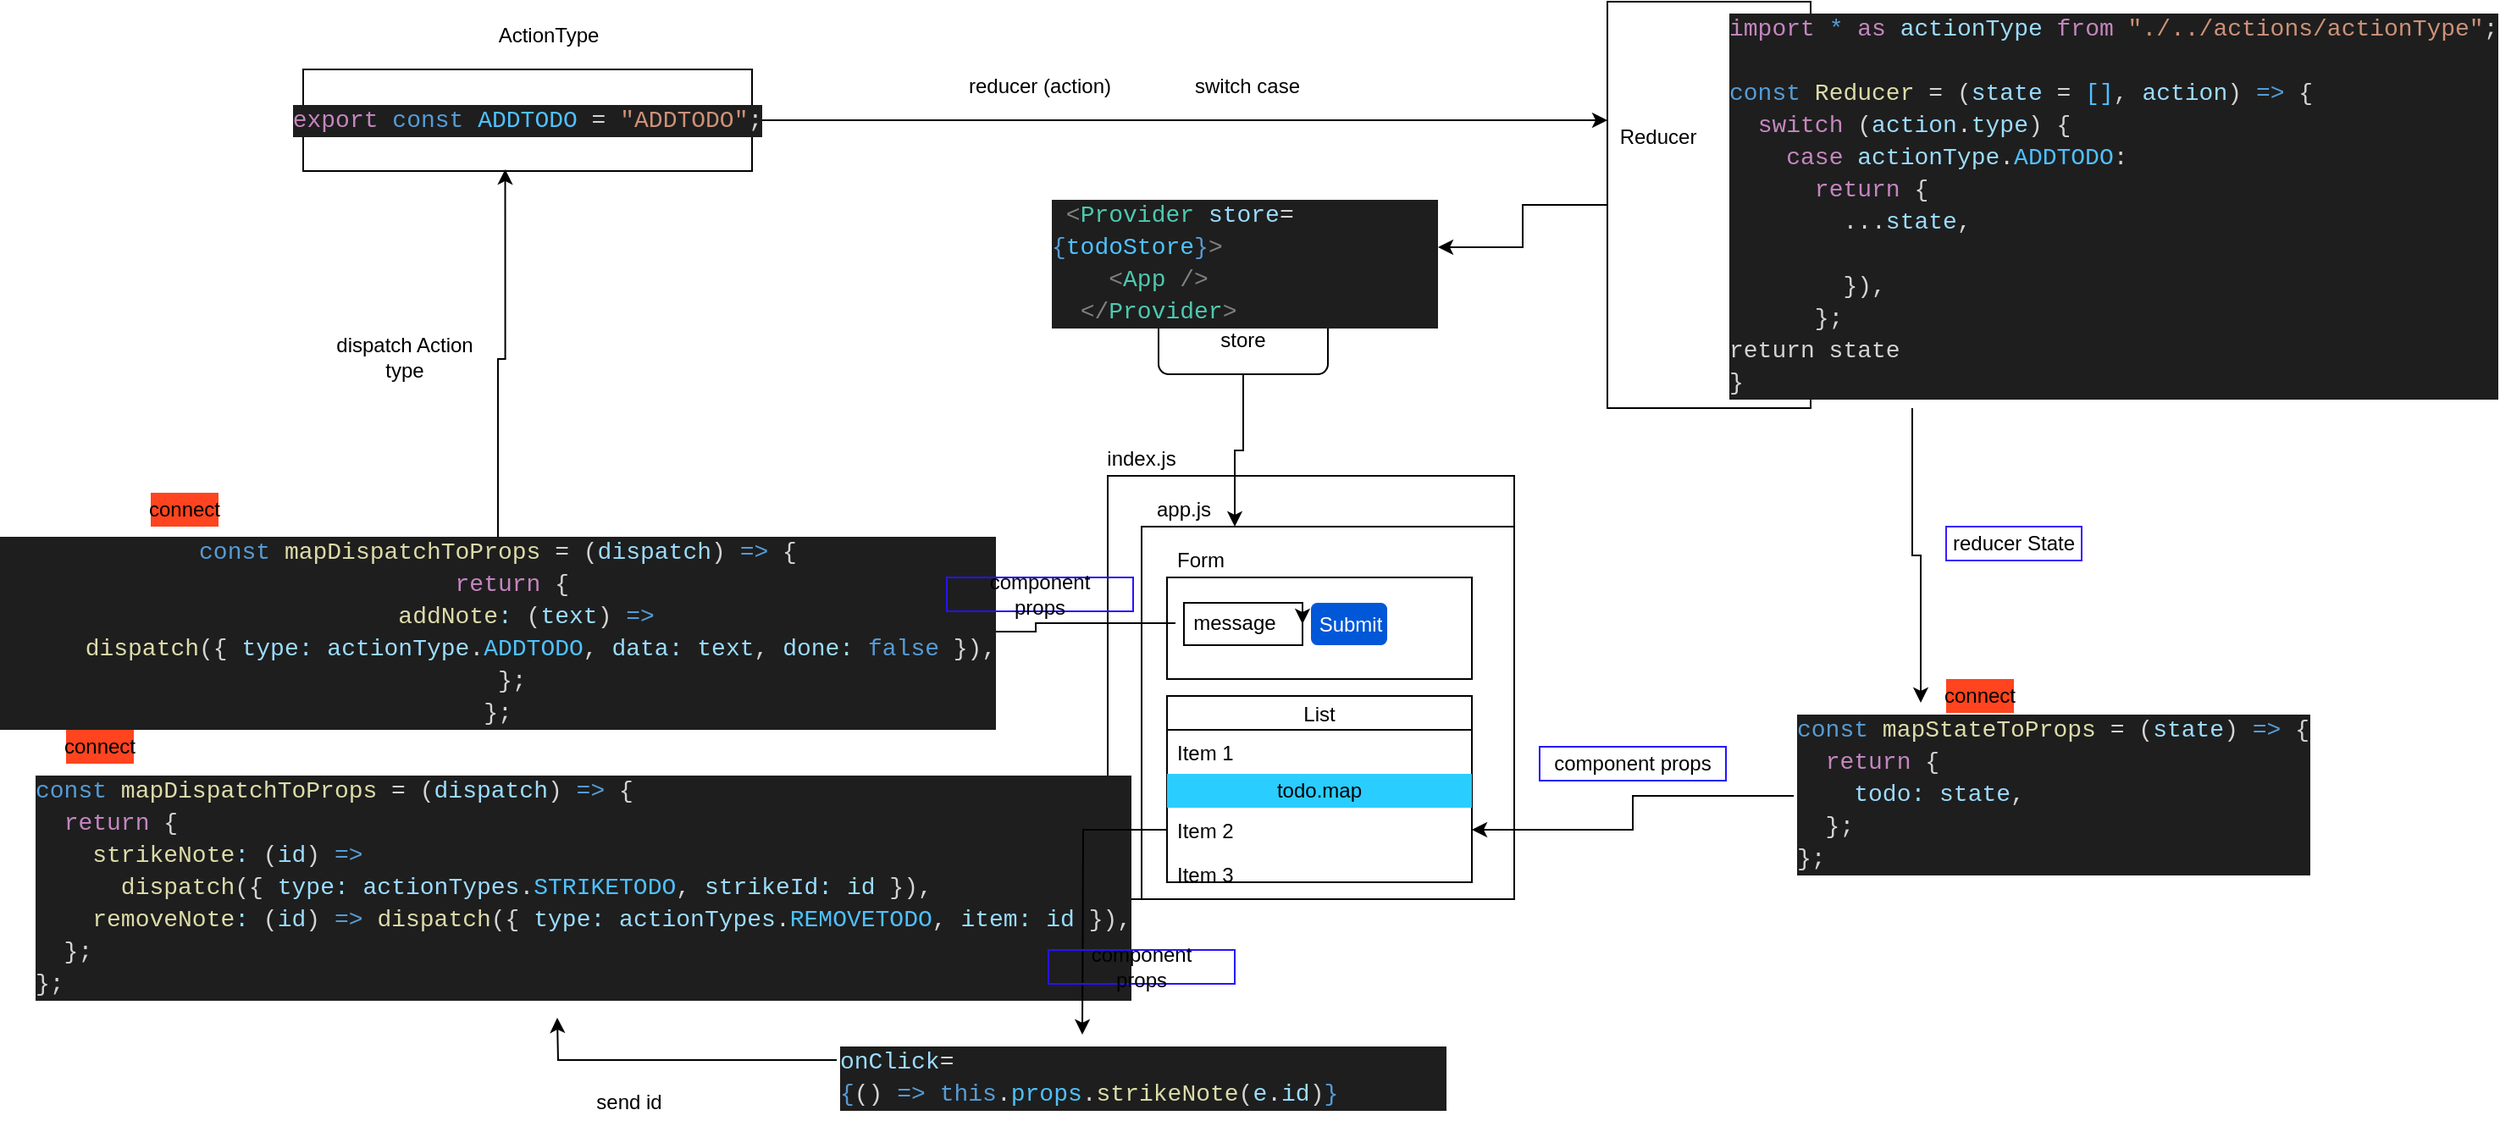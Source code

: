 <mxfile version="14.9.9" type="github">
  <diagram id="kYiNk3_wJEfteUyLFQxS" name="Page-1">
    <mxGraphModel dx="1355" dy="430" grid="1" gridSize="10" guides="1" tooltips="1" connect="1" arrows="1" fold="1" page="1" pageScale="1" pageWidth="850" pageHeight="1100" math="0" shadow="0">
      <root>
        <mxCell id="0" />
        <mxCell id="1" parent="0" />
        <mxCell id="trTj3YB6JXRlgHRLN5gU-16" value="" style="rounded=0;whiteSpace=wrap;html=1;" parent="1" vertex="1">
          <mxGeometry x="305" y="300" width="240" height="250" as="geometry" />
        </mxCell>
        <mxCell id="trTj3YB6JXRlgHRLN5gU-1" value="" style="whiteSpace=wrap;html=1;aspect=fixed;" parent="1" vertex="1">
          <mxGeometry x="325" y="330" width="220" height="220" as="geometry" />
        </mxCell>
        <mxCell id="trTj3YB6JXRlgHRLN5gU-2" value="" style="rounded=0;whiteSpace=wrap;html=1;" parent="1" vertex="1">
          <mxGeometry x="340" y="360" width="180" height="60" as="geometry" />
        </mxCell>
        <mxCell id="trTj3YB6JXRlgHRLN5gU-3" value="Form" style="text;html=1;strokeColor=none;fillColor=none;align=center;verticalAlign=middle;whiteSpace=wrap;rounded=0;" parent="1" vertex="1">
          <mxGeometry x="340" y="340" width="40" height="20" as="geometry" />
        </mxCell>
        <mxCell id="trTj3YB6JXRlgHRLN5gU-4" value="" style="rounded=0;whiteSpace=wrap;html=1;" parent="1" vertex="1">
          <mxGeometry x="350" y="375" width="70" height="25" as="geometry" />
        </mxCell>
        <mxCell id="trTj3YB6JXRlgHRLN5gU-5" value="Submit" style="rounded=1;fillColor=#0057D8;align=center;strokeColor=none;html=1;fontColor=#ffffff;fontSize=12" parent="1" vertex="1">
          <mxGeometry x="425" y="375" width="45" height="25" as="geometry" />
        </mxCell>
        <mxCell id="trTj3YB6JXRlgHRLN5gU-27" style="edgeStyle=orthogonalEdgeStyle;rounded=0;orthogonalLoop=1;jettySize=auto;html=1;entryX=1.021;entryY=0.5;entryDx=0;entryDy=0;entryPerimeter=0;" parent="1" source="trTj3YB6JXRlgHRLN5gU-7" target="trTj3YB6JXRlgHRLN5gU-26" edge="1">
          <mxGeometry relative="1" as="geometry" />
        </mxCell>
        <mxCell id="trTj3YB6JXRlgHRLN5gU-7" value="message" style="text;html=1;strokeColor=none;fillColor=none;align=center;verticalAlign=middle;whiteSpace=wrap;rounded=0;" parent="1" vertex="1">
          <mxGeometry x="345" y="375" width="70" height="24" as="geometry" />
        </mxCell>
        <mxCell id="trTj3YB6JXRlgHRLN5gU-8" style="edgeStyle=orthogonalEdgeStyle;rounded=0;orthogonalLoop=1;jettySize=auto;html=1;exitX=1;exitY=0;exitDx=0;exitDy=0;entryX=1;entryY=0.5;entryDx=0;entryDy=0;" parent="1" source="trTj3YB6JXRlgHRLN5gU-4" target="trTj3YB6JXRlgHRLN5gU-4" edge="1">
          <mxGeometry relative="1" as="geometry" />
        </mxCell>
        <mxCell id="trTj3YB6JXRlgHRLN5gU-11" value="List" style="swimlane;fontStyle=0;childLayout=stackLayout;horizontal=1;startSize=20;fillColor=none;horizontalStack=0;resizeParent=1;resizeParentMax=0;resizeLast=0;collapsible=1;marginBottom=0;" parent="1" vertex="1">
          <mxGeometry x="340" y="430" width="180" height="110" as="geometry">
            <mxRectangle x="350" y="290" width="50" height="26" as="alternateBounds" />
          </mxGeometry>
        </mxCell>
        <mxCell id="trTj3YB6JXRlgHRLN5gU-12" value="Item 1" style="text;strokeColor=none;fillColor=none;align=left;verticalAlign=top;spacingLeft=4;spacingRight=4;overflow=hidden;rotatable=0;points=[[0,0.5],[1,0.5]];portConstraint=eastwest;" parent="trTj3YB6JXRlgHRLN5gU-11" vertex="1">
          <mxGeometry y="20" width="180" height="26" as="geometry" />
        </mxCell>
        <mxCell id="trTj3YB6JXRlgHRLN5gU-47" value="todo.map" style="text;html=1;strokeColor=none;fillColor=#29CDFF;align=center;verticalAlign=middle;whiteSpace=wrap;rounded=0;" parent="trTj3YB6JXRlgHRLN5gU-11" vertex="1">
          <mxGeometry y="46" width="180" height="20" as="geometry" />
        </mxCell>
        <mxCell id="trTj3YB6JXRlgHRLN5gU-13" value="Item 2" style="text;strokeColor=none;fillColor=none;align=left;verticalAlign=top;spacingLeft=4;spacingRight=4;overflow=hidden;rotatable=0;points=[[0,0.5],[1,0.5]];portConstraint=eastwest;" parent="trTj3YB6JXRlgHRLN5gU-11" vertex="1">
          <mxGeometry y="66" width="180" height="26" as="geometry" />
        </mxCell>
        <mxCell id="trTj3YB6JXRlgHRLN5gU-14" value="Item 3" style="text;strokeColor=none;fillColor=none;align=left;verticalAlign=top;spacingLeft=4;spacingRight=4;overflow=hidden;rotatable=0;points=[[0,0.5],[1,0.5]];portConstraint=eastwest;" parent="trTj3YB6JXRlgHRLN5gU-11" vertex="1">
          <mxGeometry y="92" width="180" height="18" as="geometry" />
        </mxCell>
        <mxCell id="trTj3YB6JXRlgHRLN5gU-15" value="app.js" style="text;html=1;strokeColor=none;fillColor=none;align=center;verticalAlign=middle;whiteSpace=wrap;rounded=0;" parent="1" vertex="1">
          <mxGeometry x="330" y="310" width="40" height="20" as="geometry" />
        </mxCell>
        <mxCell id="trTj3YB6JXRlgHRLN5gU-17" value="index.js" style="text;html=1;strokeColor=none;fillColor=none;align=center;verticalAlign=middle;whiteSpace=wrap;rounded=0;" parent="1" vertex="1">
          <mxGeometry x="305" y="280" width="40" height="20" as="geometry" />
        </mxCell>
        <mxCell id="trTj3YB6JXRlgHRLN5gU-55" style="edgeStyle=orthogonalEdgeStyle;rounded=0;orthogonalLoop=1;jettySize=auto;html=1;entryX=0.25;entryY=0;entryDx=0;entryDy=0;" parent="1" source="trTj3YB6JXRlgHRLN5gU-18" target="trTj3YB6JXRlgHRLN5gU-1" edge="1">
          <mxGeometry relative="1" as="geometry" />
        </mxCell>
        <mxCell id="trTj3YB6JXRlgHRLN5gU-18" value="" style="rounded=1;whiteSpace=wrap;html=1;" parent="1" vertex="1">
          <mxGeometry x="335" y="200" width="100" height="40" as="geometry" />
        </mxCell>
        <mxCell id="trTj3YB6JXRlgHRLN5gU-19" value="store" style="text;html=1;strokeColor=none;fillColor=none;align=center;verticalAlign=middle;whiteSpace=wrap;rounded=0;" parent="1" vertex="1">
          <mxGeometry x="365" y="210" width="40" height="20" as="geometry" />
        </mxCell>
        <mxCell id="Sd8SSDtJ8KkauVvwcKU--1" style="edgeStyle=orthogonalEdgeStyle;rounded=0;orthogonalLoop=1;jettySize=auto;html=1;" edge="1" parent="1" source="trTj3YB6JXRlgHRLN5gU-21" target="trTj3YB6JXRlgHRLN5gU-34">
          <mxGeometry relative="1" as="geometry" />
        </mxCell>
        <mxCell id="trTj3YB6JXRlgHRLN5gU-21" value="" style="rounded=0;whiteSpace=wrap;html=1;" parent="1" vertex="1">
          <mxGeometry x="600" y="20" width="120" height="240" as="geometry" />
        </mxCell>
        <mxCell id="trTj3YB6JXRlgHRLN5gU-22" value="Reducer" style="text;html=1;strokeColor=none;fillColor=none;align=center;verticalAlign=middle;whiteSpace=wrap;rounded=0;" parent="1" vertex="1">
          <mxGeometry x="610" y="90" width="40" height="20" as="geometry" />
        </mxCell>
        <mxCell id="trTj3YB6JXRlgHRLN5gU-38" style="edgeStyle=orthogonalEdgeStyle;rounded=0;orthogonalLoop=1;jettySize=auto;html=1;exitX=1;exitY=0.5;exitDx=0;exitDy=0;" parent="1" source="trTj3YB6JXRlgHRLN5gU-23" edge="1">
          <mxGeometry relative="1" as="geometry">
            <mxPoint x="600" y="90" as="targetPoint" />
          </mxGeometry>
        </mxCell>
        <mxCell id="trTj3YB6JXRlgHRLN5gU-23" value="&#xa;&#xa;&lt;div style=&quot;color: rgb(212, 212, 212); background-color: rgb(30, 30, 30); font-family: consolas, &amp;quot;courier new&amp;quot;, monospace; font-weight: normal; font-size: 14px; line-height: 19px;&quot;&gt;&lt;div&gt;&lt;span style=&quot;color: #c586c0&quot;&gt;export&lt;/span&gt;&lt;span style=&quot;color: #d4d4d4&quot;&gt;&amp;nbsp;&lt;/span&gt;&lt;span style=&quot;color: #569cd6&quot;&gt;const&lt;/span&gt;&lt;span style=&quot;color: #d4d4d4&quot;&gt;&amp;nbsp;&lt;/span&gt;&lt;span style=&quot;color: #4fc1ff&quot;&gt;ADDTODO&lt;/span&gt;&lt;span style=&quot;color: #d4d4d4&quot;&gt;&amp;nbsp;=&amp;nbsp;&lt;/span&gt;&lt;span style=&quot;color: #ce9178&quot;&gt;&quot;ADDTODO&quot;&lt;/span&gt;&lt;span style=&quot;color: #d4d4d4&quot;&gt;;&lt;/span&gt;&lt;/div&gt;&lt;/div&gt;&#xa;&#xa;" style="rounded=0;whiteSpace=wrap;html=1;" parent="1" vertex="1">
          <mxGeometry x="-170" y="60" width="265" height="60" as="geometry" />
        </mxCell>
        <mxCell id="trTj3YB6JXRlgHRLN5gU-24" value="ActionType" style="text;html=1;strokeColor=none;fillColor=none;align=center;verticalAlign=middle;whiteSpace=wrap;rounded=0;" parent="1" vertex="1">
          <mxGeometry x="-45" y="30" width="40" height="20" as="geometry" />
        </mxCell>
        <mxCell id="trTj3YB6JXRlgHRLN5gU-29" style="edgeStyle=orthogonalEdgeStyle;rounded=0;orthogonalLoop=1;jettySize=auto;html=1;entryX=0.45;entryY=0.983;entryDx=0;entryDy=0;entryPerimeter=0;" parent="1" source="trTj3YB6JXRlgHRLN5gU-26" target="trTj3YB6JXRlgHRLN5gU-23" edge="1">
          <mxGeometry relative="1" as="geometry" />
        </mxCell>
        <mxCell id="trTj3YB6JXRlgHRLN5gU-26" value="&#xa;&#xa;&lt;div style=&quot;color: rgb(212, 212, 212); background-color: rgb(30, 30, 30); font-family: consolas, &amp;quot;courier new&amp;quot;, monospace; font-weight: normal; font-size: 14px; line-height: 19px;&quot;&gt;&lt;div&gt;&lt;span style=&quot;color: #569cd6&quot;&gt;const&lt;/span&gt;&lt;span style=&quot;color: #d4d4d4&quot;&gt;&amp;nbsp;&lt;/span&gt;&lt;span style=&quot;color: #dcdcaa&quot;&gt;mapDispatchToProps&lt;/span&gt;&lt;span style=&quot;color: #d4d4d4&quot;&gt;&amp;nbsp;=&amp;nbsp;(&lt;/span&gt;&lt;span style=&quot;color: #9cdcfe&quot;&gt;dispatch&lt;/span&gt;&lt;span style=&quot;color: #d4d4d4&quot;&gt;)&amp;nbsp;&lt;/span&gt;&lt;span style=&quot;color: #569cd6&quot;&gt;=&amp;gt;&lt;/span&gt;&lt;span style=&quot;color: #d4d4d4&quot;&gt;&amp;nbsp;{&lt;/span&gt;&lt;/div&gt;&lt;div&gt;&lt;span style=&quot;color: #d4d4d4&quot;&gt;&amp;nbsp;&amp;nbsp;&lt;/span&gt;&lt;span style=&quot;color: #c586c0&quot;&gt;return&lt;/span&gt;&lt;span style=&quot;color: #d4d4d4&quot;&gt;&amp;nbsp;{&lt;/span&gt;&lt;/div&gt;&lt;div&gt;&lt;span style=&quot;color: #d4d4d4&quot;&gt;&amp;nbsp;&amp;nbsp;&amp;nbsp;&amp;nbsp;&lt;/span&gt;&lt;span style=&quot;color: #dcdcaa&quot;&gt;addNote&lt;/span&gt;&lt;span style=&quot;color: #9cdcfe&quot;&gt;:&lt;/span&gt;&lt;span style=&quot;color: #d4d4d4&quot;&gt;&amp;nbsp;(&lt;/span&gt;&lt;span style=&quot;color: #9cdcfe&quot;&gt;text&lt;/span&gt;&lt;span style=&quot;color: #d4d4d4&quot;&gt;)&amp;nbsp;&lt;/span&gt;&lt;span style=&quot;color: #569cd6&quot;&gt;=&amp;gt;&lt;/span&gt;&lt;/div&gt;&lt;div&gt;&lt;span style=&quot;color: #d4d4d4&quot;&gt;&amp;nbsp;&amp;nbsp;&amp;nbsp;&amp;nbsp;&amp;nbsp;&amp;nbsp;&lt;/span&gt;&lt;span style=&quot;color: #dcdcaa&quot;&gt;dispatch&lt;/span&gt;&lt;span style=&quot;color: #d4d4d4&quot;&gt;({&amp;nbsp;&lt;/span&gt;&lt;span style=&quot;color: #9cdcfe&quot;&gt;type&lt;/span&gt;&lt;span style=&quot;color: #9cdcfe&quot;&gt;:&lt;/span&gt;&lt;span style=&quot;color: #d4d4d4&quot;&gt;&amp;nbsp;&lt;/span&gt;&lt;span style=&quot;color: #9cdcfe&quot;&gt;actionType&lt;/span&gt;&lt;span style=&quot;color: #d4d4d4&quot;&gt;.&lt;/span&gt;&lt;span style=&quot;color: #4fc1ff&quot;&gt;ADDTODO&lt;/span&gt;&lt;span style=&quot;color: #d4d4d4&quot;&gt;,&amp;nbsp;&lt;/span&gt;&lt;span style=&quot;color: #9cdcfe&quot;&gt;data&lt;/span&gt;&lt;span style=&quot;color: #9cdcfe&quot;&gt;:&lt;/span&gt;&lt;span style=&quot;color: #d4d4d4&quot;&gt;&amp;nbsp;&lt;/span&gt;&lt;span style=&quot;color: #9cdcfe&quot;&gt;text&lt;/span&gt;&lt;span style=&quot;color: #d4d4d4&quot;&gt;,&amp;nbsp;&lt;/span&gt;&lt;span style=&quot;color: #9cdcfe&quot;&gt;done&lt;/span&gt;&lt;span style=&quot;color: #9cdcfe&quot;&gt;:&lt;/span&gt;&lt;span style=&quot;color: #d4d4d4&quot;&gt;&amp;nbsp;&lt;/span&gt;&lt;span style=&quot;color: #569cd6&quot;&gt;false&lt;/span&gt;&lt;span style=&quot;color: #d4d4d4&quot;&gt;&amp;nbsp;}),&lt;/span&gt;&lt;/div&gt;&lt;div&gt;&lt;span style=&quot;color: #d4d4d4&quot;&gt;&amp;nbsp;&amp;nbsp;};&lt;/span&gt;&lt;/div&gt;&lt;div&gt;&lt;span style=&quot;color: #d4d4d4&quot;&gt;};&lt;/span&gt;&lt;/div&gt;&lt;/div&gt;&#xa;&#xa;" style="rounded=0;whiteSpace=wrap;html=1;" parent="1" vertex="1">
          <mxGeometry x="-290" y="342" width="470" height="100" as="geometry" />
        </mxCell>
        <mxCell id="trTj3YB6JXRlgHRLN5gU-30" value="dispatch Action type" style="text;html=1;strokeColor=none;fillColor=none;align=center;verticalAlign=middle;whiteSpace=wrap;rounded=0;" parent="1" vertex="1">
          <mxGeometry x="-160" y="220" width="100" height="20" as="geometry" />
        </mxCell>
        <mxCell id="trTj3YB6JXRlgHRLN5gU-34" value="&lt;div style=&quot;color: rgb(212, 212, 212); background-color: rgb(30, 30, 30); font-family: consolas, &amp;quot;courier new&amp;quot;, monospace; font-weight: normal; font-size: 14px; line-height: 19px;&quot;&gt;&lt;div&gt;&lt;span style=&quot;color: #d4d4d4&quot;&gt;&amp;nbsp;&lt;/span&gt;&lt;span style=&quot;color: #808080&quot;&gt;&amp;lt;&lt;/span&gt;&lt;span style=&quot;color: #4ec9b0&quot;&gt;Provider&lt;/span&gt;&lt;span style=&quot;color: #d4d4d4&quot;&gt;&amp;nbsp;&lt;/span&gt;&lt;span style=&quot;color: #9cdcfe&quot;&gt;store&lt;/span&gt;&lt;span style=&quot;color: #d4d4d4&quot;&gt;=&lt;/span&gt;&lt;span style=&quot;color: #569cd6&quot;&gt;{&lt;/span&gt;&lt;span style=&quot;color: #4fc1ff&quot;&gt;todoStore&lt;/span&gt;&lt;span style=&quot;color: #569cd6&quot;&gt;}&lt;/span&gt;&lt;span style=&quot;color: #808080&quot;&gt;&amp;gt;&lt;/span&gt;&lt;/div&gt;&lt;div&gt;&lt;span style=&quot;color: #d4d4d4&quot;&gt;&amp;nbsp;&amp;nbsp;&amp;nbsp;&amp;nbsp;&lt;/span&gt;&lt;span style=&quot;color: #808080&quot;&gt;&amp;lt;&lt;/span&gt;&lt;span style=&quot;color: #4ec9b0&quot;&gt;App&lt;/span&gt;&lt;span style=&quot;color: #d4d4d4&quot;&gt;&amp;nbsp;&lt;/span&gt;&lt;span style=&quot;color: #808080&quot;&gt;/&amp;gt;&lt;/span&gt;&lt;/div&gt;&lt;div&gt;&lt;span style=&quot;color: #d4d4d4&quot;&gt;&amp;nbsp;&amp;nbsp;&lt;/span&gt;&lt;span style=&quot;color: #808080&quot;&gt;&amp;lt;/&lt;/span&gt;&lt;span style=&quot;color: #4ec9b0&quot;&gt;Provider&lt;/span&gt;&lt;span style=&quot;color: #808080&quot;&gt;&amp;gt;&lt;/span&gt;&lt;/div&gt;&lt;/div&gt;" style="text;whiteSpace=wrap;html=1;" parent="1" vertex="1">
          <mxGeometry x="270" y="130" width="230" height="70" as="geometry" />
        </mxCell>
        <mxCell id="trTj3YB6JXRlgHRLN5gU-40" style="edgeStyle=orthogonalEdgeStyle;rounded=0;orthogonalLoop=1;jettySize=auto;html=1;exitX=0.25;exitY=1;exitDx=0;exitDy=0;entryX=0.25;entryY=0;entryDx=0;entryDy=0;" parent="1" source="trTj3YB6JXRlgHRLN5gU-35" target="trTj3YB6JXRlgHRLN5gU-36" edge="1">
          <mxGeometry relative="1" as="geometry" />
        </mxCell>
        <mxCell id="trTj3YB6JXRlgHRLN5gU-35" value="&lt;div style=&quot;background-color: rgb(30 , 30 , 30) ; font-family: &amp;#34;consolas&amp;#34; , &amp;#34;courier new&amp;#34; , monospace ; font-weight: normal ; font-size: 14px ; line-height: 19px&quot;&gt;&lt;div style=&quot;color: rgb(212 , 212 , 212)&quot;&gt;&lt;span style=&quot;color: #c586c0&quot;&gt;import&lt;/span&gt;&lt;span style=&quot;color: #d4d4d4&quot;&gt;&amp;nbsp;&lt;/span&gt;&lt;span style=&quot;color: #569cd6&quot;&gt;*&lt;/span&gt;&lt;span style=&quot;color: #d4d4d4&quot;&gt;&amp;nbsp;&lt;/span&gt;&lt;span style=&quot;color: #c586c0&quot;&gt;as&lt;/span&gt;&lt;span style=&quot;color: #d4d4d4&quot;&gt;&amp;nbsp;&lt;/span&gt;&lt;span style=&quot;color: #9cdcfe&quot;&gt;actionType&lt;/span&gt;&lt;span style=&quot;color: #d4d4d4&quot;&gt;&amp;nbsp;&lt;/span&gt;&lt;span style=&quot;color: #c586c0&quot;&gt;from&lt;/span&gt;&lt;span style=&quot;color: #d4d4d4&quot;&gt;&amp;nbsp;&lt;/span&gt;&lt;span style=&quot;color: #ce9178&quot;&gt;&quot;./../actions/actionType&quot;&lt;/span&gt;&lt;span style=&quot;color: #d4d4d4&quot;&gt;;&lt;/span&gt;&lt;/div&gt;&lt;br&gt;&lt;div&gt;&lt;span style=&quot;color: rgb(86 , 156 , 214)&quot;&gt;const&lt;/span&gt;&lt;span style=&quot;color: rgb(212 , 212 , 212)&quot;&gt;&amp;nbsp;&lt;/span&gt;&lt;span style=&quot;color: rgb(220 , 220 , 170)&quot;&gt;Reducer&lt;/span&gt;&lt;span style=&quot;color: rgb(212 , 212 , 212)&quot;&gt;&amp;nbsp;=&amp;nbsp;(&lt;/span&gt;&lt;span style=&quot;color: rgb(156 , 220 , 254)&quot;&gt;state&lt;/span&gt;&lt;span style=&quot;color: rgb(212 , 212 , 212)&quot;&gt;&amp;nbsp;= &lt;/span&gt;&lt;font color=&quot;#4fc1ff&quot;&gt;[]&lt;/font&gt;&lt;span style=&quot;color: rgb(212 , 212 , 212)&quot;&gt;,&amp;nbsp;&lt;/span&gt;&lt;span style=&quot;color: rgb(156 , 220 , 254)&quot;&gt;action&lt;/span&gt;&lt;span style=&quot;color: rgb(212 , 212 , 212)&quot;&gt;)&amp;nbsp;&lt;/span&gt;&lt;span style=&quot;color: rgb(86 , 156 , 214)&quot;&gt;=&amp;gt;&lt;/span&gt;&lt;span style=&quot;color: rgb(212 , 212 , 212)&quot;&gt;&amp;nbsp;{&lt;/span&gt;&lt;/div&gt;&lt;div style=&quot;color: rgb(212 , 212 , 212)&quot;&gt;&lt;span style=&quot;color: #d4d4d4&quot;&gt;&amp;nbsp;&amp;nbsp;&lt;/span&gt;&lt;span style=&quot;color: #c586c0&quot;&gt;switch&lt;/span&gt;&lt;span style=&quot;color: #d4d4d4&quot;&gt;&amp;nbsp;(&lt;/span&gt;&lt;span style=&quot;color: #9cdcfe&quot;&gt;action&lt;/span&gt;&lt;span style=&quot;color: #d4d4d4&quot;&gt;.&lt;/span&gt;&lt;span style=&quot;color: #9cdcfe&quot;&gt;type&lt;/span&gt;&lt;span style=&quot;color: #d4d4d4&quot;&gt;)&amp;nbsp;{&lt;/span&gt;&lt;/div&gt;&lt;div style=&quot;color: rgb(212 , 212 , 212)&quot;&gt;&lt;span style=&quot;color: #d4d4d4&quot;&gt;&amp;nbsp;&amp;nbsp;&amp;nbsp;&amp;nbsp;&lt;/span&gt;&lt;span style=&quot;color: #c586c0&quot;&gt;case&lt;/span&gt;&lt;span style=&quot;color: #d4d4d4&quot;&gt;&amp;nbsp;&lt;/span&gt;&lt;span style=&quot;color: #9cdcfe&quot;&gt;actionType&lt;/span&gt;&lt;span style=&quot;color: #d4d4d4&quot;&gt;.&lt;/span&gt;&lt;span style=&quot;color: #4fc1ff&quot;&gt;ADDTODO&lt;/span&gt;&lt;span style=&quot;color: #d4d4d4&quot;&gt;:&lt;/span&gt;&lt;/div&gt;&lt;div style=&quot;color: rgb(212 , 212 , 212)&quot;&gt;&lt;span style=&quot;color: #d4d4d4&quot;&gt;&amp;nbsp;&amp;nbsp;&amp;nbsp;&amp;nbsp;&amp;nbsp;&amp;nbsp;&lt;/span&gt;&lt;span style=&quot;color: #c586c0&quot;&gt;return&lt;/span&gt;&lt;span style=&quot;color: #d4d4d4&quot;&gt;&amp;nbsp;{&lt;/span&gt;&lt;/div&gt;&lt;div style=&quot;color: rgb(212 , 212 , 212)&quot;&gt;&lt;span style=&quot;color: #d4d4d4&quot;&gt;&amp;nbsp;&amp;nbsp;&amp;nbsp;&amp;nbsp;&amp;nbsp;&amp;nbsp;&amp;nbsp;&amp;nbsp;...&lt;/span&gt;&lt;span style=&quot;color: #9cdcfe&quot;&gt;state&lt;/span&gt;&lt;span style=&quot;color: #d4d4d4&quot;&gt;,&lt;/span&gt;&lt;/div&gt;&lt;div style=&quot;color: rgb(212 , 212 , 212)&quot;&gt;&lt;span style=&quot;color: #d4d4d4&quot;&gt;&amp;nbsp;&amp;nbsp;&amp;nbsp;&amp;nbsp;&amp;nbsp;&amp;nbsp;&amp;nbsp;&amp;nbsp;&lt;/span&gt;&lt;/div&gt;&lt;div style=&quot;color: rgb(212 , 212 , 212)&quot;&gt;&lt;span style=&quot;color: #d4d4d4&quot;&gt;&amp;nbsp;&amp;nbsp;&amp;nbsp;&amp;nbsp;&amp;nbsp;&amp;nbsp;&amp;nbsp;&amp;nbsp;}),&lt;/span&gt;&lt;/div&gt;&lt;div style=&quot;color: rgb(212 , 212 , 212)&quot;&gt;&lt;span style=&quot;color: #d4d4d4&quot;&gt;&amp;nbsp;&amp;nbsp;&amp;nbsp;&amp;nbsp;&amp;nbsp;&amp;nbsp;};&lt;/span&gt;&lt;/div&gt;&lt;div style=&quot;color: rgb(212 , 212 , 212)&quot;&gt;&lt;span style=&quot;color: #d4d4d4&quot;&gt;return state&lt;/span&gt;&lt;/div&gt;&lt;div style=&quot;color: rgb(212 , 212 , 212)&quot;&gt;&lt;span style=&quot;color: #d4d4d4&quot;&gt;}&lt;/span&gt;&lt;/div&gt;&lt;/div&gt;" style="text;whiteSpace=wrap;html=1;" parent="1" vertex="1">
          <mxGeometry x="670" y="20" width="440" height="240" as="geometry" />
        </mxCell>
        <mxCell id="trTj3YB6JXRlgHRLN5gU-37" style="edgeStyle=orthogonalEdgeStyle;rounded=0;orthogonalLoop=1;jettySize=auto;html=1;entryX=1;entryY=0.5;entryDx=0;entryDy=0;" parent="1" source="trTj3YB6JXRlgHRLN5gU-36" target="trTj3YB6JXRlgHRLN5gU-13" edge="1">
          <mxGeometry relative="1" as="geometry" />
        </mxCell>
        <mxCell id="trTj3YB6JXRlgHRLN5gU-36" value="&lt;div style=&quot;color: rgb(212 , 212 , 212) ; background-color: rgb(30 , 30 , 30) ; font-family: &amp;#34;consolas&amp;#34; , &amp;#34;courier new&amp;#34; , monospace ; font-weight: normal ; font-size: 14px ; line-height: 19px&quot;&gt;&lt;div&gt;&lt;span style=&quot;color: #569cd6&quot;&gt;const&lt;/span&gt;&lt;span style=&quot;color: #d4d4d4&quot;&gt;&amp;nbsp;&lt;/span&gt;&lt;span style=&quot;color: #dcdcaa&quot;&gt;mapStateToProps&lt;/span&gt;&lt;span style=&quot;color: #d4d4d4&quot;&gt;&amp;nbsp;=&amp;nbsp;(&lt;/span&gt;&lt;span style=&quot;color: #9cdcfe&quot;&gt;state&lt;/span&gt;&lt;span style=&quot;color: #d4d4d4&quot;&gt;)&amp;nbsp;&lt;/span&gt;&lt;span style=&quot;color: #569cd6&quot;&gt;=&amp;gt;&lt;/span&gt;&lt;span style=&quot;color: #d4d4d4&quot;&gt;&amp;nbsp;{&lt;/span&gt;&lt;/div&gt;&lt;div&gt;&lt;span style=&quot;color: #d4d4d4&quot;&gt;&amp;nbsp;&amp;nbsp;&lt;/span&gt;&lt;span style=&quot;color: #c586c0&quot;&gt;return&lt;/span&gt;&lt;span style=&quot;color: #d4d4d4&quot;&gt;&amp;nbsp;{&lt;/span&gt;&lt;/div&gt;&lt;div&gt;&lt;span style=&quot;color: #d4d4d4&quot;&gt;&amp;nbsp;&amp;nbsp;&amp;nbsp;&amp;nbsp;&lt;/span&gt;&lt;span style=&quot;color: #9cdcfe&quot;&gt;todo&lt;/span&gt;&lt;span style=&quot;color: #9cdcfe&quot;&gt;:&lt;/span&gt;&lt;span style=&quot;color: #d4d4d4&quot;&gt;&amp;nbsp;&lt;/span&gt;&lt;span style=&quot;color: #9cdcfe&quot;&gt;state&lt;/span&gt;&lt;span style=&quot;color: #d4d4d4&quot;&gt;,&lt;/span&gt;&lt;/div&gt;&lt;div&gt;&lt;span style=&quot;color: #d4d4d4&quot;&gt;&amp;nbsp;&amp;nbsp;};&lt;/span&gt;&lt;/div&gt;&lt;div&gt;&lt;span style=&quot;color: #d4d4d4&quot;&gt;};&lt;/span&gt;&lt;/div&gt;&lt;/div&gt;" style="text;whiteSpace=wrap;html=1;" parent="1" vertex="1">
          <mxGeometry x="710" y="434" width="300" height="110" as="geometry" />
        </mxCell>
        <mxCell id="trTj3YB6JXRlgHRLN5gU-39" value="connect" style="text;html=1;strokeColor=none;fillColor=#FF441F;align=center;verticalAlign=middle;whiteSpace=wrap;rounded=0;" parent="1" vertex="1">
          <mxGeometry x="800" y="420" width="40" height="20" as="geometry" />
        </mxCell>
        <mxCell id="trTj3YB6JXRlgHRLN5gU-41" value="reducer State" style="text;html=1;strokeColor=#3819FF;fillColor=none;align=center;verticalAlign=middle;whiteSpace=wrap;rounded=0;" parent="1" vertex="1">
          <mxGeometry x="800" y="330" width="80" height="20" as="geometry" />
        </mxCell>
        <mxCell id="trTj3YB6JXRlgHRLN5gU-42" value="component props" style="text;html=1;strokeColor=#2414FF;fillColor=none;align=center;verticalAlign=middle;whiteSpace=wrap;rounded=0;" parent="1" vertex="1">
          <mxGeometry x="560" y="460" width="110" height="20" as="geometry" />
        </mxCell>
        <mxCell id="trTj3YB6JXRlgHRLN5gU-43" value="connect" style="text;html=1;strokeColor=none;fillColor=#FF441F;align=center;verticalAlign=middle;whiteSpace=wrap;rounded=0;" parent="1" vertex="1">
          <mxGeometry x="-260" y="310" width="40" height="20" as="geometry" />
        </mxCell>
        <mxCell id="trTj3YB6JXRlgHRLN5gU-44" value="component &lt;br&gt;props" style="text;html=1;strokeColor=#2414FF;fillColor=none;align=center;verticalAlign=middle;whiteSpace=wrap;rounded=0;" parent="1" vertex="1">
          <mxGeometry x="210" y="360" width="110" height="20" as="geometry" />
        </mxCell>
        <mxCell id="trTj3YB6JXRlgHRLN5gU-45" value="reducer (action)" style="text;html=1;strokeColor=none;fillColor=none;align=center;verticalAlign=middle;whiteSpace=wrap;rounded=0;" parent="1" vertex="1">
          <mxGeometry x="220" y="60" width="90" height="20" as="geometry" />
        </mxCell>
        <mxCell id="trTj3YB6JXRlgHRLN5gU-46" value="switch case" style="text;html=1;strokeColor=none;fillColor=none;align=center;verticalAlign=middle;whiteSpace=wrap;rounded=0;" parent="1" vertex="1">
          <mxGeometry x="345" y="60" width="85" height="20" as="geometry" />
        </mxCell>
        <mxCell id="trTj3YB6JXRlgHRLN5gU-48" value="&lt;div style=&quot;color: rgb(212, 212, 212); background-color: rgb(30, 30, 30); font-family: consolas, &amp;quot;courier new&amp;quot;, monospace; font-weight: normal; font-size: 14px; line-height: 19px;&quot;&gt;&lt;div&gt;&lt;span style=&quot;color: #569cd6&quot;&gt;const&lt;/span&gt;&lt;span style=&quot;color: #d4d4d4&quot;&gt;&amp;nbsp;&lt;/span&gt;&lt;span style=&quot;color: #dcdcaa&quot;&gt;mapDispatchToProps&lt;/span&gt;&lt;span style=&quot;color: #d4d4d4&quot;&gt;&amp;nbsp;=&amp;nbsp;(&lt;/span&gt;&lt;span style=&quot;color: #9cdcfe&quot;&gt;dispatch&lt;/span&gt;&lt;span style=&quot;color: #d4d4d4&quot;&gt;)&amp;nbsp;&lt;/span&gt;&lt;span style=&quot;color: #569cd6&quot;&gt;=&amp;gt;&lt;/span&gt;&lt;span style=&quot;color: #d4d4d4&quot;&gt;&amp;nbsp;{&lt;/span&gt;&lt;/div&gt;&lt;div&gt;&lt;span style=&quot;color: #d4d4d4&quot;&gt;&amp;nbsp;&amp;nbsp;&lt;/span&gt;&lt;span style=&quot;color: #c586c0&quot;&gt;return&lt;/span&gt;&lt;span style=&quot;color: #d4d4d4&quot;&gt;&amp;nbsp;{&lt;/span&gt;&lt;/div&gt;&lt;div&gt;&lt;span style=&quot;color: #d4d4d4&quot;&gt;&amp;nbsp;&amp;nbsp;&amp;nbsp;&amp;nbsp;&lt;/span&gt;&lt;span style=&quot;color: #dcdcaa&quot;&gt;strikeNote&lt;/span&gt;&lt;span style=&quot;color: #9cdcfe&quot;&gt;:&lt;/span&gt;&lt;span style=&quot;color: #d4d4d4&quot;&gt;&amp;nbsp;(&lt;/span&gt;&lt;span style=&quot;color: #9cdcfe&quot;&gt;id&lt;/span&gt;&lt;span style=&quot;color: #d4d4d4&quot;&gt;)&amp;nbsp;&lt;/span&gt;&lt;span style=&quot;color: #569cd6&quot;&gt;=&amp;gt;&lt;/span&gt;&lt;/div&gt;&lt;div&gt;&lt;span style=&quot;color: #d4d4d4&quot;&gt;&amp;nbsp;&amp;nbsp;&amp;nbsp;&amp;nbsp;&amp;nbsp;&amp;nbsp;&lt;/span&gt;&lt;span style=&quot;color: #dcdcaa&quot;&gt;dispatch&lt;/span&gt;&lt;span style=&quot;color: #d4d4d4&quot;&gt;({&amp;nbsp;&lt;/span&gt;&lt;span style=&quot;color: #9cdcfe&quot;&gt;type&lt;/span&gt;&lt;span style=&quot;color: #9cdcfe&quot;&gt;:&lt;/span&gt;&lt;span style=&quot;color: #d4d4d4&quot;&gt;&amp;nbsp;&lt;/span&gt;&lt;span style=&quot;color: #9cdcfe&quot;&gt;actionTypes&lt;/span&gt;&lt;span style=&quot;color: #d4d4d4&quot;&gt;.&lt;/span&gt;&lt;span style=&quot;color: #4fc1ff&quot;&gt;STRIKETODO&lt;/span&gt;&lt;span style=&quot;color: #d4d4d4&quot;&gt;,&amp;nbsp;&lt;/span&gt;&lt;span style=&quot;color: #9cdcfe&quot;&gt;strikeId&lt;/span&gt;&lt;span style=&quot;color: #9cdcfe&quot;&gt;:&lt;/span&gt;&lt;span style=&quot;color: #d4d4d4&quot;&gt;&amp;nbsp;&lt;/span&gt;&lt;span style=&quot;color: #9cdcfe&quot;&gt;id&lt;/span&gt;&lt;span style=&quot;color: #d4d4d4&quot;&gt;&amp;nbsp;}),&lt;/span&gt;&lt;/div&gt;&lt;div&gt;&lt;span style=&quot;color: #d4d4d4&quot;&gt;&amp;nbsp;&amp;nbsp;&amp;nbsp;&amp;nbsp;&lt;/span&gt;&lt;span style=&quot;color: #dcdcaa&quot;&gt;removeNote&lt;/span&gt;&lt;span style=&quot;color: #9cdcfe&quot;&gt;:&lt;/span&gt;&lt;span style=&quot;color: #d4d4d4&quot;&gt;&amp;nbsp;(&lt;/span&gt;&lt;span style=&quot;color: #9cdcfe&quot;&gt;id&lt;/span&gt;&lt;span style=&quot;color: #d4d4d4&quot;&gt;)&amp;nbsp;&lt;/span&gt;&lt;span style=&quot;color: #569cd6&quot;&gt;=&amp;gt;&lt;/span&gt;&lt;span style=&quot;color: #d4d4d4&quot;&gt;&amp;nbsp;&lt;/span&gt;&lt;span style=&quot;color: #dcdcaa&quot;&gt;dispatch&lt;/span&gt;&lt;span style=&quot;color: #d4d4d4&quot;&gt;({&amp;nbsp;&lt;/span&gt;&lt;span style=&quot;color: #9cdcfe&quot;&gt;type&lt;/span&gt;&lt;span style=&quot;color: #9cdcfe&quot;&gt;:&lt;/span&gt;&lt;span style=&quot;color: #d4d4d4&quot;&gt;&amp;nbsp;&lt;/span&gt;&lt;span style=&quot;color: #9cdcfe&quot;&gt;actionTypes&lt;/span&gt;&lt;span style=&quot;color: #d4d4d4&quot;&gt;.&lt;/span&gt;&lt;span style=&quot;color: #4fc1ff&quot;&gt;REMOVETODO&lt;/span&gt;&lt;span style=&quot;color: #d4d4d4&quot;&gt;,&amp;nbsp;&lt;/span&gt;&lt;span style=&quot;color: #9cdcfe&quot;&gt;item&lt;/span&gt;&lt;span style=&quot;color: #9cdcfe&quot;&gt;:&lt;/span&gt;&lt;span style=&quot;color: #d4d4d4&quot;&gt;&amp;nbsp;&lt;/span&gt;&lt;span style=&quot;color: #9cdcfe&quot;&gt;id&lt;/span&gt;&lt;span style=&quot;color: #d4d4d4&quot;&gt;&amp;nbsp;}),&lt;/span&gt;&lt;/div&gt;&lt;div&gt;&lt;span style=&quot;color: #d4d4d4&quot;&gt;&amp;nbsp;&amp;nbsp;};&lt;/span&gt;&lt;/div&gt;&lt;div&gt;&lt;span style=&quot;color: #d4d4d4&quot;&gt;};&lt;/span&gt;&lt;/div&gt;&lt;/div&gt;" style="text;whiteSpace=wrap;html=1;" parent="1" vertex="1">
          <mxGeometry x="-330" y="470" width="600" height="140" as="geometry" />
        </mxCell>
        <mxCell id="trTj3YB6JXRlgHRLN5gU-52" style="edgeStyle=orthogonalEdgeStyle;rounded=0;orthogonalLoop=1;jettySize=auto;html=1;" parent="1" source="trTj3YB6JXRlgHRLN5gU-50" edge="1">
          <mxGeometry relative="1" as="geometry">
            <mxPoint x="-20" y="620" as="targetPoint" />
          </mxGeometry>
        </mxCell>
        <mxCell id="trTj3YB6JXRlgHRLN5gU-50" value="&lt;div style=&quot;color: rgb(212 , 212 , 212) ; background-color: rgb(30 , 30 , 30) ; font-family: &amp;#34;consolas&amp;#34; , &amp;#34;courier new&amp;#34; , monospace ; font-weight: normal ; font-size: 14px ; line-height: 19px&quot;&gt;&lt;div&gt;&lt;span style=&quot;color: #9cdcfe&quot;&gt;onClick&lt;/span&gt;&lt;span style=&quot;color: #d4d4d4&quot;&gt;=&lt;/span&gt;&lt;span style=&quot;color: #569cd6&quot;&gt;{&lt;/span&gt;&lt;span style=&quot;color: #d4d4d4&quot;&gt;()&amp;nbsp;&lt;/span&gt;&lt;span style=&quot;color: #569cd6&quot;&gt;=&amp;gt;&lt;/span&gt;&lt;span style=&quot;color: #d4d4d4&quot;&gt;&amp;nbsp;&lt;/span&gt;&lt;span style=&quot;color: #569cd6&quot;&gt;this&lt;/span&gt;&lt;span style=&quot;color: #d4d4d4&quot;&gt;.&lt;/span&gt;&lt;span style=&quot;color: #4fc1ff&quot;&gt;props&lt;/span&gt;&lt;span style=&quot;color: #d4d4d4&quot;&gt;.&lt;/span&gt;&lt;span style=&quot;color: #dcdcaa&quot;&gt;strikeNote&lt;/span&gt;&lt;span style=&quot;color: #d4d4d4&quot;&gt;(&lt;/span&gt;&lt;span style=&quot;color: #9cdcfe&quot;&gt;e&lt;/span&gt;&lt;span style=&quot;color: #d4d4d4&quot;&gt;.&lt;/span&gt;&lt;span style=&quot;color: #9cdcfe&quot;&gt;id&lt;/span&gt;&lt;span style=&quot;color: #d4d4d4&quot;&gt;)&lt;/span&gt;&lt;span style=&quot;color: #569cd6&quot;&gt;}&lt;/span&gt;&lt;/div&gt;&lt;/div&gt;" style="text;whiteSpace=wrap;html=1;" parent="1" vertex="1">
          <mxGeometry x="145" y="630" width="360" height="30" as="geometry" />
        </mxCell>
        <mxCell id="trTj3YB6JXRlgHRLN5gU-51" style="edgeStyle=orthogonalEdgeStyle;rounded=0;orthogonalLoop=1;jettySize=auto;html=1;exitX=0;exitY=0.5;exitDx=0;exitDy=0;" parent="1" source="trTj3YB6JXRlgHRLN5gU-13" edge="1">
          <mxGeometry relative="1" as="geometry">
            <mxPoint x="290" y="630" as="targetPoint" />
          </mxGeometry>
        </mxCell>
        <mxCell id="trTj3YB6JXRlgHRLN5gU-53" value="send id" style="text;html=1;strokeColor=none;fillColor=none;align=center;verticalAlign=middle;whiteSpace=wrap;rounded=0;" parent="1" vertex="1">
          <mxGeometry x="-5" y="660" width="55" height="20" as="geometry" />
        </mxCell>
        <mxCell id="trTj3YB6JXRlgHRLN5gU-54" value="connect" style="text;html=1;strokeColor=none;fillColor=#FF441F;align=center;verticalAlign=middle;whiteSpace=wrap;rounded=0;" parent="1" vertex="1">
          <mxGeometry x="-310" y="450" width="40" height="20" as="geometry" />
        </mxCell>
        <mxCell id="trTj3YB6JXRlgHRLN5gU-56" value="component &lt;br&gt;props" style="text;html=1;strokeColor=#2414FF;fillColor=none;align=center;verticalAlign=middle;whiteSpace=wrap;rounded=0;" parent="1" vertex="1">
          <mxGeometry x="270" y="580" width="110" height="20" as="geometry" />
        </mxCell>
      </root>
    </mxGraphModel>
  </diagram>
</mxfile>
